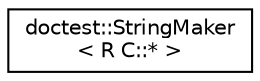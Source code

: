 digraph "Graphical Class Hierarchy"
{
 // LATEX_PDF_SIZE
  edge [fontname="Helvetica",fontsize="10",labelfontname="Helvetica",labelfontsize="10"];
  node [fontname="Helvetica",fontsize="10",shape=record];
  rankdir="LR";
  Node0 [label="doctest::StringMaker\l\< R C::* \>",height=0.2,width=0.4,color="black", fillcolor="white", style="filled",URL="$structdoctest_1_1_string_maker_3_01_r_01_c_1_1_5_01_4.html",tooltip=" "];
}
